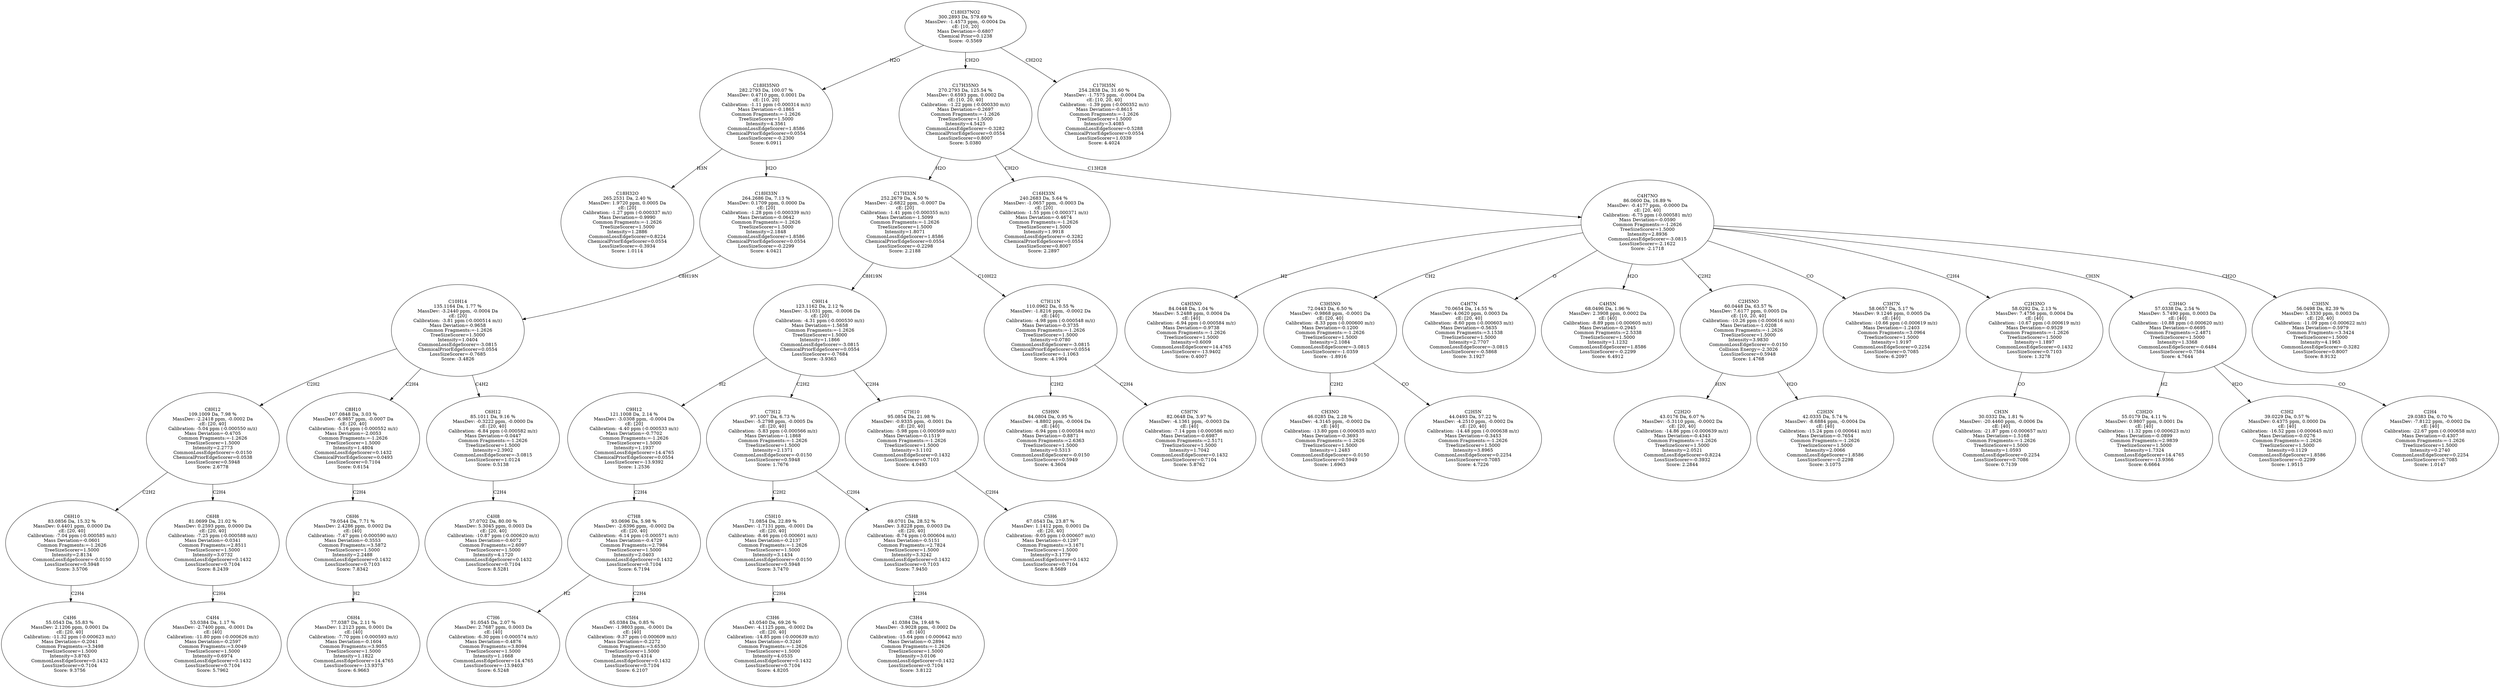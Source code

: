 strict digraph {
v1 [label="C18H32O\n265.2531 Da, 2.40 %\nMassDev: 1.9720 ppm, 0.0005 Da\ncE: [20]\nCalibration: -1.27 ppm (-0.000337 m/z)\nMass Deviation=-0.9990\nCommon Fragments:=-1.2626\nTreeSizeScorer=1.5000\nIntensity=1.2886\nCommonLossEdgeScorer=0.8224\nChemicalPriorEdgeScorer=0.0554\nLossSizeScorer=-0.3934\nScore: 1.0114"];
v2 [label="C4H6\n55.0543 Da, 55.83 %\nMassDev: 2.1206 ppm, 0.0001 Da\ncE: [20, 40]\nCalibration: -11.32 ppm (-0.000623 m/z)\nMass Deviation=-0.2041\nCommon Fragments:=3.3498\nTreeSizeScorer=1.5000\nIntensity=3.8763\nCommonLossEdgeScorer=0.1432\nLossSizeScorer=0.7104\nScore: 9.3756"];
v3 [label="C6H10\n83.0856 Da, 15.32 %\nMassDev: 0.4401 ppm, 0.0000 Da\ncE: [20, 40]\nCalibration: -7.04 ppm (-0.000585 m/z)\nMass Deviation=-0.0601\nCommon Fragments:=-1.2626\nTreeSizeScorer=1.5000\nIntensity=2.8134\nCommonLossEdgeScorer=-0.0150\nLossSizeScorer=0.5948\nScore: 3.5706"];
v4 [label="C4H4\n53.0384 Da, 1.17 %\nMassDev: -2.7400 ppm, -0.0001 Da\ncE: [40]\nCalibration: -11.80 ppm (-0.000626 m/z)\nMass Deviation=-0.2597\nCommon Fragments:=3.0049\nTreeSizeScorer=1.5000\nIntensity=0.6974\nCommonLossEdgeScorer=0.1432\nLossSizeScorer=0.7104\nScore: 5.7962"];
v5 [label="C6H8\n81.0699 Da, 21.02 %\nMassDev: 0.2593 ppm, 0.0000 Da\ncE: [20, 40]\nCalibration: -7.25 ppm (-0.000588 m/z)\nMass Deviation=-0.0341\nCommon Fragments:=2.8511\nTreeSizeScorer=1.5000\nIntensity=3.0732\nCommonLossEdgeScorer=0.1432\nLossSizeScorer=0.7104\nScore: 8.2439"];
v6 [label="C8H12\n109.1009 Da, 7.98 %\nMassDev: -2.2418 ppm, -0.0002 Da\ncE: [20, 40]\nCalibration: -5.04 ppm (-0.000550 m/z)\nMass Deviation=-0.4705\nCommon Fragments:=-1.2626\nTreeSizeScorer=1.5000\nIntensity=2.2773\nCommonLossEdgeScorer=-0.0150\nChemicalPriorEdgeScorer=0.0538\nLossSizeScorer=0.5948\nScore: 2.6778"];
v7 [label="C6H4\n77.0387 Da, 2.11 %\nMassDev: 1.2123 ppm, 0.0001 Da\ncE: [40]\nCalibration: -7.70 ppm (-0.000593 m/z)\nMass Deviation=-0.1604\nCommon Fragments:=3.9055\nTreeSizeScorer=1.5000\nIntensity=1.1822\nCommonLossEdgeScorer=14.4765\nLossSizeScorer=-13.9375\nScore: 6.9663"];
v8 [label="C6H6\n79.0544 Da, 7.71 %\nMassDev: 2.4286 ppm, 0.0002 Da\ncE: [40]\nCalibration: -7.47 ppm (-0.000590 m/z)\nMass Deviation=-0.3553\nCommon Fragments:=3.5872\nTreeSizeScorer=1.5000\nIntensity=2.2488\nCommonLossEdgeScorer=0.1432\nLossSizeScorer=0.7103\nScore: 7.8342"];
v9 [label="C8H10\n107.0848 Da, 3.03 %\nMassDev: -6.9857 ppm, -0.0007 Da\ncE: [20, 40]\nCalibration: -5.16 ppm (-0.000552 m/z)\nMass Deviation=-2.0053\nCommon Fragments:=-1.2626\nTreeSizeScorer=1.5000\nIntensity=1.4804\nCommonLossEdgeScorer=0.1432\nChemicalPriorEdgeScorer=0.0493\nLossSizeScorer=0.7104\nScore: 0.6154"];
v10 [label="C4H8\n57.0702 Da, 80.00 %\nMassDev: 5.3045 ppm, 0.0003 Da\ncE: [20, 40]\nCalibration: -10.87 ppm (-0.000620 m/z)\nMass Deviation=-0.6072\nCommon Fragments:=2.6097\nTreeSizeScorer=1.5000\nIntensity=4.1720\nCommonLossEdgeScorer=0.1432\nLossSizeScorer=0.7104\nScore: 8.5281"];
v11 [label="C6H12\n85.1011 Da, 9.16 %\nMassDev: -0.3222 ppm, -0.0000 Da\ncE: [20, 40]\nCalibration: -6.84 ppm (-0.000582 m/z)\nMass Deviation=-0.0447\nCommon Fragments:=-1.2626\nTreeSizeScorer=1.5000\nIntensity=2.3902\nCommonLossEdgeScorer=-3.0815\nLossSizeScorer=1.0124\nScore: 0.5138"];
v12 [label="C10H14\n135.1164 Da, 1.77 %\nMassDev: -3.2440 ppm, -0.0004 Da\ncE: [20]\nCalibration: -3.81 ppm (-0.000514 m/z)\nMass Deviation=-0.9658\nCommon Fragments:=-1.2626\nTreeSizeScorer=1.5000\nIntensity=1.0404\nCommonLossEdgeScorer=-3.0815\nChemicalPriorEdgeScorer=0.0554\nLossSizeScorer=-0.7685\nScore: -3.4826"];
v13 [label="C18H33N\n264.2686 Da, 7.13 %\nMassDev: 0.1709 ppm, 0.0000 Da\ncE: [20]\nCalibration: -1.28 ppm (-0.000339 m/z)\nMass Deviation=-0.0642\nCommon Fragments:=-1.2626\nTreeSizeScorer=1.5000\nIntensity=2.1848\nCommonLossEdgeScorer=1.8586\nChemicalPriorEdgeScorer=0.0554\nLossSizeScorer=-0.2299\nScore: 4.0421"];
v14 [label="C18H35NO\n282.2793 Da, 100.07 %\nMassDev: 0.4710 ppm, 0.0001 Da\ncE: [10, 20]\nCalibration: -1.11 ppm (-0.000314 m/z)\nMass Deviation=-0.1865\nCommon Fragments:=-1.2626\nTreeSizeScorer=1.5000\nIntensity=4.3561\nCommonLossEdgeScorer=1.8586\nChemicalPriorEdgeScorer=0.0554\nLossSizeScorer=-0.2300\nScore: 6.0911"];
v15 [label="C7H6\n91.0545 Da, 2.07 %\nMassDev: 2.7687 ppm, 0.0003 Da\ncE: [40]\nCalibration: -6.30 ppm (-0.000574 m/z)\nMass Deviation=-0.4876\nCommon Fragments:=3.8094\nTreeSizeScorer=1.5000\nIntensity=1.1668\nCommonLossEdgeScorer=14.4765\nLossSizeScorer=-13.9403\nScore: 6.5248"];
v16 [label="C5H4\n65.0384 Da, 0.85 %\nMassDev: -1.9803 ppm, -0.0001 Da\ncE: [40]\nCalibration: -9.37 ppm (-0.000609 m/z)\nMass Deviation=-0.2272\nCommon Fragments:=3.6530\nTreeSizeScorer=1.5000\nIntensity=0.4314\nCommonLossEdgeScorer=0.1432\nLossSizeScorer=0.7104\nScore: 6.2107"];
v17 [label="C7H8\n93.0696 Da, 5.98 %\nMassDev: -2.6396 ppm, -0.0002 Da\ncE: [20, 40]\nCalibration: -6.14 ppm (-0.000571 m/z)\nMass Deviation=-0.4729\nCommon Fragments:=2.7984\nTreeSizeScorer=1.5000\nIntensity=2.0403\nCommonLossEdgeScorer=0.1432\nLossSizeScorer=0.7104\nScore: 6.7194"];
v18 [label="C9H12\n121.1008 Da, 2.14 %\nMassDev: -3.0308 ppm, -0.0004 Da\ncE: [20]\nCalibration: -4.40 ppm (-0.000533 m/z)\nMass Deviation=-0.7702\nCommon Fragments:=-1.2626\nTreeSizeScorer=1.5000\nIntensity=1.1937\nCommonLossEdgeScorer=14.4765\nChemicalPriorEdgeScorer=0.0554\nLossSizeScorer=-13.9392\nScore: 1.2536"];
v19 [label="C3H6\n43.0540 Da, 69.26 %\nMassDev: -4.1125 ppm, -0.0002 Da\ncE: [20, 40]\nCalibration: -14.85 ppm (-0.000639 m/z)\nMass Deviation=-0.3240\nCommon Fragments:=-1.2626\nTreeSizeScorer=1.5000\nIntensity=4.0535\nCommonLossEdgeScorer=0.1432\nLossSizeScorer=0.7104\nScore: 4.8205"];
v20 [label="C5H10\n71.0854 Da, 22.89 %\nMassDev: -1.7131 ppm, -0.0001 Da\ncE: [20, 40]\nCalibration: -8.46 ppm (-0.000601 m/z)\nMass Deviation=-0.2137\nCommon Fragments:=-1.2626\nTreeSizeScorer=1.5000\nIntensity=3.1434\nCommonLossEdgeScorer=-0.0150\nLossSizeScorer=0.5948\nScore: 3.7470"];
v21 [label="C3H4\n41.0384 Da, 19.48 %\nMassDev: -3.9028 ppm, -0.0002 Da\ncE: [40]\nCalibration: -15.64 ppm (-0.000642 m/z)\nMass Deviation=-0.2894\nCommon Fragments:=-1.2626\nTreeSizeScorer=1.5000\nIntensity=3.0106\nCommonLossEdgeScorer=0.1432\nLossSizeScorer=0.7104\nScore: 3.8122"];
v22 [label="C5H8\n69.0701 Da, 28.52 %\nMassDev: 3.8228 ppm, 0.0003 Da\ncE: [20, 40]\nCalibration: -8.74 ppm (-0.000604 m/z)\nMass Deviation=-0.5151\nCommon Fragments:=2.7824\nTreeSizeScorer=1.5000\nIntensity=3.3242\nCommonLossEdgeScorer=0.1432\nLossSizeScorer=0.7103\nScore: 7.9450"];
v23 [label="C7H12\n97.1007 Da, 6.73 %\nMassDev: -5.2798 ppm, -0.0005 Da\ncE: [20, 40]\nCalibration: -5.83 ppm (-0.000566 m/z)\nMass Deviation=-1.1868\nCommon Fragments:=-1.2626\nTreeSizeScorer=1.5000\nIntensity=2.1371\nCommonLossEdgeScorer=-0.0150\nLossSizeScorer=0.5948\nScore: 1.7676"];
v24 [label="C5H6\n67.0543 Da, 23.87 %\nMassDev: 1.1412 ppm, 0.0001 Da\ncE: [20, 40]\nCalibration: -9.05 ppm (-0.000607 m/z)\nMass Deviation=-0.1297\nCommon Fragments:=3.1671\nTreeSizeScorer=1.5000\nIntensity=3.1779\nCommonLossEdgeScorer=0.1432\nLossSizeScorer=0.7104\nScore: 8.5689"];
v25 [label="C7H10\n95.0854 Da, 21.98 %\nMassDev: -0.9335 ppm, -0.0001 Da\ncE: [20, 40]\nCalibration: -5.98 ppm (-0.000569 m/z)\nMass Deviation=-0.1519\nCommon Fragments:=-1.2626\nTreeSizeScorer=1.5000\nIntensity=3.1102\nCommonLossEdgeScorer=0.1432\nLossSizeScorer=0.7103\nScore: 4.0493"];
v26 [label="C9H14\n123.1162 Da, 2.12 %\nMassDev: -5.1031 ppm, -0.0006 Da\ncE: [20]\nCalibration: -4.31 ppm (-0.000530 m/z)\nMass Deviation=-1.5658\nCommon Fragments:=-1.2626\nTreeSizeScorer=1.5000\nIntensity=1.1866\nCommonLossEdgeScorer=-3.0815\nChemicalPriorEdgeScorer=0.0554\nLossSizeScorer=-0.7684\nScore: -3.9363"];
v27 [label="C5H9N\n84.0804 Da, 0.95 %\nMassDev: -4.8802 ppm, -0.0004 Da\ncE: [40]\nCalibration: -6.94 ppm (-0.000584 m/z)\nMass Deviation=-0.8871\nCommon Fragments:=2.6363\nTreeSizeScorer=1.5000\nIntensity=0.5313\nCommonLossEdgeScorer=-0.0150\nLossSizeScorer=0.5949\nScore: 4.3604"];
v28 [label="C5H7N\n82.0648 Da, 3.97 %\nMassDev: -4.1361 ppm, -0.0003 Da\ncE: [40]\nCalibration: -7.14 ppm (-0.000586 m/z)\nMass Deviation=-0.6987\nCommon Fragments:=2.5171\nTreeSizeScorer=1.5000\nIntensity=1.7042\nCommonLossEdgeScorer=0.1432\nLossSizeScorer=0.7104\nScore: 5.8762"];
v29 [label="C7H11N\n110.0962 Da, 0.55 %\nMassDev: -1.8216 ppm, -0.0002 Da\ncE: [40]\nCalibration: -4.98 ppm (-0.000548 m/z)\nMass Deviation=-0.3735\nCommon Fragments:=-1.2626\nTreeSizeScorer=1.5000\nIntensity=0.0780\nCommonLossEdgeScorer=-3.0815\nChemicalPriorEdgeScorer=0.0554\nLossSizeScorer=-1.1063\nScore: -4.1904"];
v30 [label="C17H33N\n252.2679 Da, 4.50 %\nMassDev: -2.6822 ppm, -0.0007 Da\ncE: [20]\nCalibration: -1.41 ppm (-0.000355 m/z)\nMass Deviation=-1.5099\nCommon Fragments:=-1.2626\nTreeSizeScorer=1.5000\nIntensity=1.8071\nCommonLossEdgeScorer=1.8586\nChemicalPriorEdgeScorer=0.0554\nLossSizeScorer=-0.2298\nScore: 2.2188"];
v31 [label="C16H33N\n240.2683 Da, 5.64 %\nMassDev: -1.0657 ppm, -0.0003 Da\ncE: [20]\nCalibration: -1.55 ppm (-0.000371 m/z)\nMass Deviation=-0.4674\nCommon Fragments:=-1.2626\nTreeSizeScorer=1.5000\nIntensity=1.9918\nCommonLossEdgeScorer=-0.3282\nChemicalPriorEdgeScorer=0.0554\nLossSizeScorer=0.8007\nScore: 2.2897"];
v32 [label="C4H5NO\n84.0448 Da, 1.04 %\nMassDev: 5.2488 ppm, 0.0004 Da\ncE: [40]\nCalibration: -6.94 ppm (-0.000584 m/z)\nMass Deviation=-0.9738\nCommon Fragments:=-1.2626\nTreeSizeScorer=1.5000\nIntensity=0.6009\nCommonLossEdgeScorer=14.4765\nLossSizeScorer=-13.9402\nScore: 0.4007"];
v33 [label="CH3NO\n46.0285 Da, 2.28 %\nMassDev: -4.3145 ppm, -0.0002 Da\ncE: [40]\nCalibration: -13.80 ppm (-0.000635 m/z)\nMass Deviation=-0.3693\nCommon Fragments:=-1.2626\nTreeSizeScorer=1.5000\nIntensity=1.2483\nCommonLossEdgeScorer=-0.0150\nLossSizeScorer=0.5949\nScore: 1.6963"];
v34 [label="C2H5N\n44.0493 Da, 57.22 %\nMassDev: -4.2510 ppm, -0.0002 Da\ncE: [20, 40]\nCalibration: -14.48 ppm (-0.000638 m/z)\nMass Deviation=-0.3453\nCommon Fragments:=-1.2626\nTreeSizeScorer=1.5000\nIntensity=3.8965\nCommonLossEdgeScorer=0.2254\nLossSizeScorer=0.7085\nScore: 4.7226"];
v35 [label="C3H5NO\n72.0443 Da, 6.50 %\nMassDev: -0.9868 ppm, -0.0001 Da\ncE: [20, 40]\nCalibration: -8.33 ppm (-0.000600 m/z)\nMass Deviation=-0.1200\nCommon Fragments:=-1.2626\nTreeSizeScorer=1.5000\nIntensity=2.1084\nCommonLossEdgeScorer=-3.0815\nLossSizeScorer=-1.0359\nScore: -1.8916"];
v36 [label="C4H7N\n70.0654 Da, 14.55 %\nMassDev: 4.0620 ppm, 0.0003 Da\ncE: [20, 40]\nCalibration: -8.60 ppm (-0.000603 m/z)\nMass Deviation=-0.5635\nCommon Fragments:=3.1538\nTreeSizeScorer=1.5000\nIntensity=2.7707\nCommonLossEdgeScorer=-3.0815\nLossSizeScorer=-0.5868\nScore: 3.1927"];
v37 [label="C4H5N\n68.0496 Da, 1.96 %\nMassDev: 2.3908 ppm, 0.0002 Da\ncE: [40]\nCalibration: -8.89 ppm (-0.000605 m/z)\nMass Deviation=-0.2945\nCommon Fragments:=2.5338\nTreeSizeScorer=1.5000\nIntensity=1.1232\nCommonLossEdgeScorer=1.8586\nLossSizeScorer=-0.2299\nScore: 6.4912"];
v38 [label="C2H2O\n43.0176 Da, 6.07 %\nMassDev: -5.3110 ppm, -0.0002 Da\ncE: [20, 40]\nCalibration: -14.86 ppm (-0.000639 m/z)\nMass Deviation=-0.4343\nCommon Fragments:=-1.2626\nTreeSizeScorer=1.5000\nIntensity=2.0521\nCommonLossEdgeScorer=0.8224\nLossSizeScorer=-0.3932\nScore: 2.2844"];
v39 [label="C2H3N\n42.0335 Da, 5.74 %\nMassDev: -8.6884 ppm, -0.0004 Da\ncE: [40]\nCalibration: -15.24 ppm (-0.000641 m/z)\nMass Deviation=-0.7654\nCommon Fragments:=-1.2626\nTreeSizeScorer=1.5000\nIntensity=2.0066\nCommonLossEdgeScorer=1.8586\nLossSizeScorer=-0.2298\nScore: 3.1075"];
v40 [label="C2H5NO\n60.0448 Da, 63.57 %\nMassDev: 7.6177 ppm, 0.0005 Da\ncE: [10, 20, 40]\nCalibration: -10.26 ppm (-0.000616 m/z)\nMass Deviation=-1.0208\nCommon Fragments:=-1.2626\nTreeSizeScorer=1.5000\nIntensity=3.9830\nCommonLossEdgeScorer=-0.0150\nCollision Energy=-2.3026\nLossSizeScorer=0.5948\nScore: 1.4768"];
v41 [label="C3H7N\n58.0657 Da, 5.17 %\nMassDev: 9.1246 ppm, 0.0005 Da\ncE: [40]\nCalibration: -10.66 ppm (-0.000619 m/z)\nMass Deviation=-1.2403\nCommon Fragments:=3.0964\nTreeSizeScorer=1.5000\nIntensity=1.9197\nCommonLossEdgeScorer=0.2254\nLossSizeScorer=0.7085\nScore: 6.2097"];
v42 [label="CH3N\n30.0332 Da, 1.81 %\nMassDev: -20.4460 ppm, -0.0006 Da\ncE: [40]\nCalibration: -21.87 ppm (-0.000657 m/z)\nMass Deviation=-1.5168\nCommon Fragments:=-1.2626\nTreeSizeScorer=1.5000\nIntensity=1.0593\nCommonLossEdgeScorer=0.2254\nLossSizeScorer=0.7086\nScore: 0.7139"];
v43 [label="C2H3NO\n58.0292 Da, 2.13 %\nMassDev: 7.4756 ppm, 0.0004 Da\ncE: [40]\nCalibration: -10.67 ppm (-0.000619 m/z)\nMass Deviation=-0.9529\nCommon Fragments:=-1.2626\nTreeSizeScorer=1.5000\nIntensity=1.1897\nCommonLossEdgeScorer=0.1432\nLossSizeScorer=0.7103\nScore: 1.3278"];
v44 [label="C3H2O\n55.0179 Da, 4.11 %\nMassDev: 0.9807 ppm, 0.0001 Da\ncE: [40]\nCalibration: -11.32 ppm (-0.000623 m/z)\nMass Deviation=-0.0899\nCommon Fragments:=2.9839\nTreeSizeScorer=1.5000\nIntensity=1.7324\nCommonLossEdgeScorer=14.4765\nLossSizeScorer=-13.9366\nScore: 6.6664"];
v45 [label="C3H2\n39.0229 Da, 0.57 %\nMassDev: 0.4375 ppm, 0.0000 Da\ncE: [40]\nCalibration: -16.52 ppm (-0.000645 m/z)\nMass Deviation=-0.0276\nCommon Fragments:=-1.2626\nTreeSizeScorer=1.5000\nIntensity=0.1129\nCommonLossEdgeScorer=1.8586\nLossSizeScorer=-0.2299\nScore: 1.9515"];
v46 [label="C2H4\n29.0383 Da, 0.70 %\nMassDev: -7.8122 ppm, -0.0002 Da\ncE: [40]\nCalibration: -22.67 ppm (-0.000658 m/z)\nMass Deviation=-0.4307\nCommon Fragments:=-1.2626\nTreeSizeScorer=1.5000\nIntensity=0.2740\nCommonLossEdgeScorer=0.2254\nLossSizeScorer=0.7085\nScore: 1.0147"];
v47 [label="C3H4O\n57.0338 Da, 2.54 %\nMassDev: 5.7490 ppm, 0.0003 Da\ncE: [40]\nCalibration: -10.88 ppm (-0.000620 m/z)\nMass Deviation=-0.6695\nCommon Fragments:=2.4871\nTreeSizeScorer=1.5000\nIntensity=1.3368\nCommonLossEdgeScorer=-0.6484\nLossSizeScorer=0.7584\nScore: 4.7644"];
v48 [label="C3H5N\n56.0498 Da, 82.39 %\nMassDev: 5.3330 ppm, 0.0003 Da\ncE: [20, 40]\nCalibration: -11.09 ppm (-0.000622 m/z)\nMass Deviation=-0.5979\nCommon Fragments:=3.3424\nTreeSizeScorer=1.5000\nIntensity=4.1963\nCommonLossEdgeScorer=-0.3282\nLossSizeScorer=0.8007\nScore: 8.9132"];
v49 [label="C4H7NO\n86.0600 Da, 16.89 %\nMassDev: -0.4177 ppm, -0.0000 Da\ncE: [20, 40]\nCalibration: -6.75 ppm (-0.000581 m/z)\nMass Deviation=-0.0590\nCommon Fragments:=-1.2626\nTreeSizeScorer=1.5000\nIntensity=2.8936\nCommonLossEdgeScorer=-3.0815\nLossSizeScorer=-2.1622\nScore: -2.1718"];
v50 [label="C17H35NO\n270.2793 Da, 125.54 %\nMassDev: 0.6593 ppm, 0.0002 Da\ncE: [10, 20, 40]\nCalibration: -1.22 ppm (-0.000330 m/z)\nMass Deviation=-0.2697\nCommon Fragments:=-1.2626\nTreeSizeScorer=1.5000\nIntensity=4.5425\nCommonLossEdgeScorer=-0.3282\nChemicalPriorEdgeScorer=0.0554\nLossSizeScorer=0.8007\nScore: 5.0380"];
v51 [label="C17H35N\n254.2838 Da, 31.60 %\nMassDev: -1.7575 ppm, -0.0004 Da\ncE: [10, 20, 40]\nCalibration: -1.39 ppm (-0.000352 m/z)\nMass Deviation=-0.8615\nCommon Fragments:=-1.2626\nTreeSizeScorer=1.5000\nIntensity=3.4085\nCommonLossEdgeScorer=0.5288\nChemicalPriorEdgeScorer=0.0554\nLossSizeScorer=1.0339\nScore: 4.4024"];
v52 [label="C18H37NO2\n300.2893 Da, 579.69 %\nMassDev: -1.4573 ppm, -0.0004 Da\ncE: [10, 20]\nMass Deviation=-0.6807\nChemical Prior=0.1238\nScore: -0.5569"];
v14 -> v1 [label="H3N"];
v3 -> v2 [label="C2H4"];
v6 -> v3 [label="C2H2"];
v5 -> v4 [label="C2H4"];
v6 -> v5 [label="C2H4"];
v12 -> v6 [label="C2H2"];
v8 -> v7 [label="H2"];
v9 -> v8 [label="C2H4"];
v12 -> v9 [label="C2H4"];
v11 -> v10 [label="C2H4"];
v12 -> v11 [label="C4H2"];
v13 -> v12 [label="C8H19N"];
v14 -> v13 [label="H2O"];
v52 -> v14 [label="H2O"];
v17 -> v15 [label="H2"];
v17 -> v16 [label="C2H4"];
v18 -> v17 [label="C2H4"];
v26 -> v18 [label="H2"];
v20 -> v19 [label="C2H4"];
v23 -> v20 [label="C2H2"];
v22 -> v21 [label="C2H4"];
v23 -> v22 [label="C2H4"];
v26 -> v23 [label="C2H2"];
v25 -> v24 [label="C2H4"];
v26 -> v25 [label="C2H4"];
v30 -> v26 [label="C8H19N"];
v29 -> v27 [label="C2H2"];
v29 -> v28 [label="C2H4"];
v30 -> v29 [label="C10H22"];
v50 -> v30 [label="H2O"];
v50 -> v31 [label="CH2O"];
v49 -> v32 [label="H2"];
v35 -> v33 [label="C2H2"];
v35 -> v34 [label="CO"];
v49 -> v35 [label="CH2"];
v49 -> v36 [label="O"];
v49 -> v37 [label="H2O"];
v40 -> v38 [label="H3N"];
v40 -> v39 [label="H2O"];
v49 -> v40 [label="C2H2"];
v49 -> v41 [label="CO"];
v43 -> v42 [label="CO"];
v49 -> v43 [label="C2H4"];
v47 -> v44 [label="H2"];
v47 -> v45 [label="H2O"];
v47 -> v46 [label="CO"];
v49 -> v47 [label="CH3N"];
v49 -> v48 [label="CH2O"];
v50 -> v49 [label="C13H28"];
v52 -> v50 [label="CH2O"];
v52 -> v51 [label="CH2O2"];
}